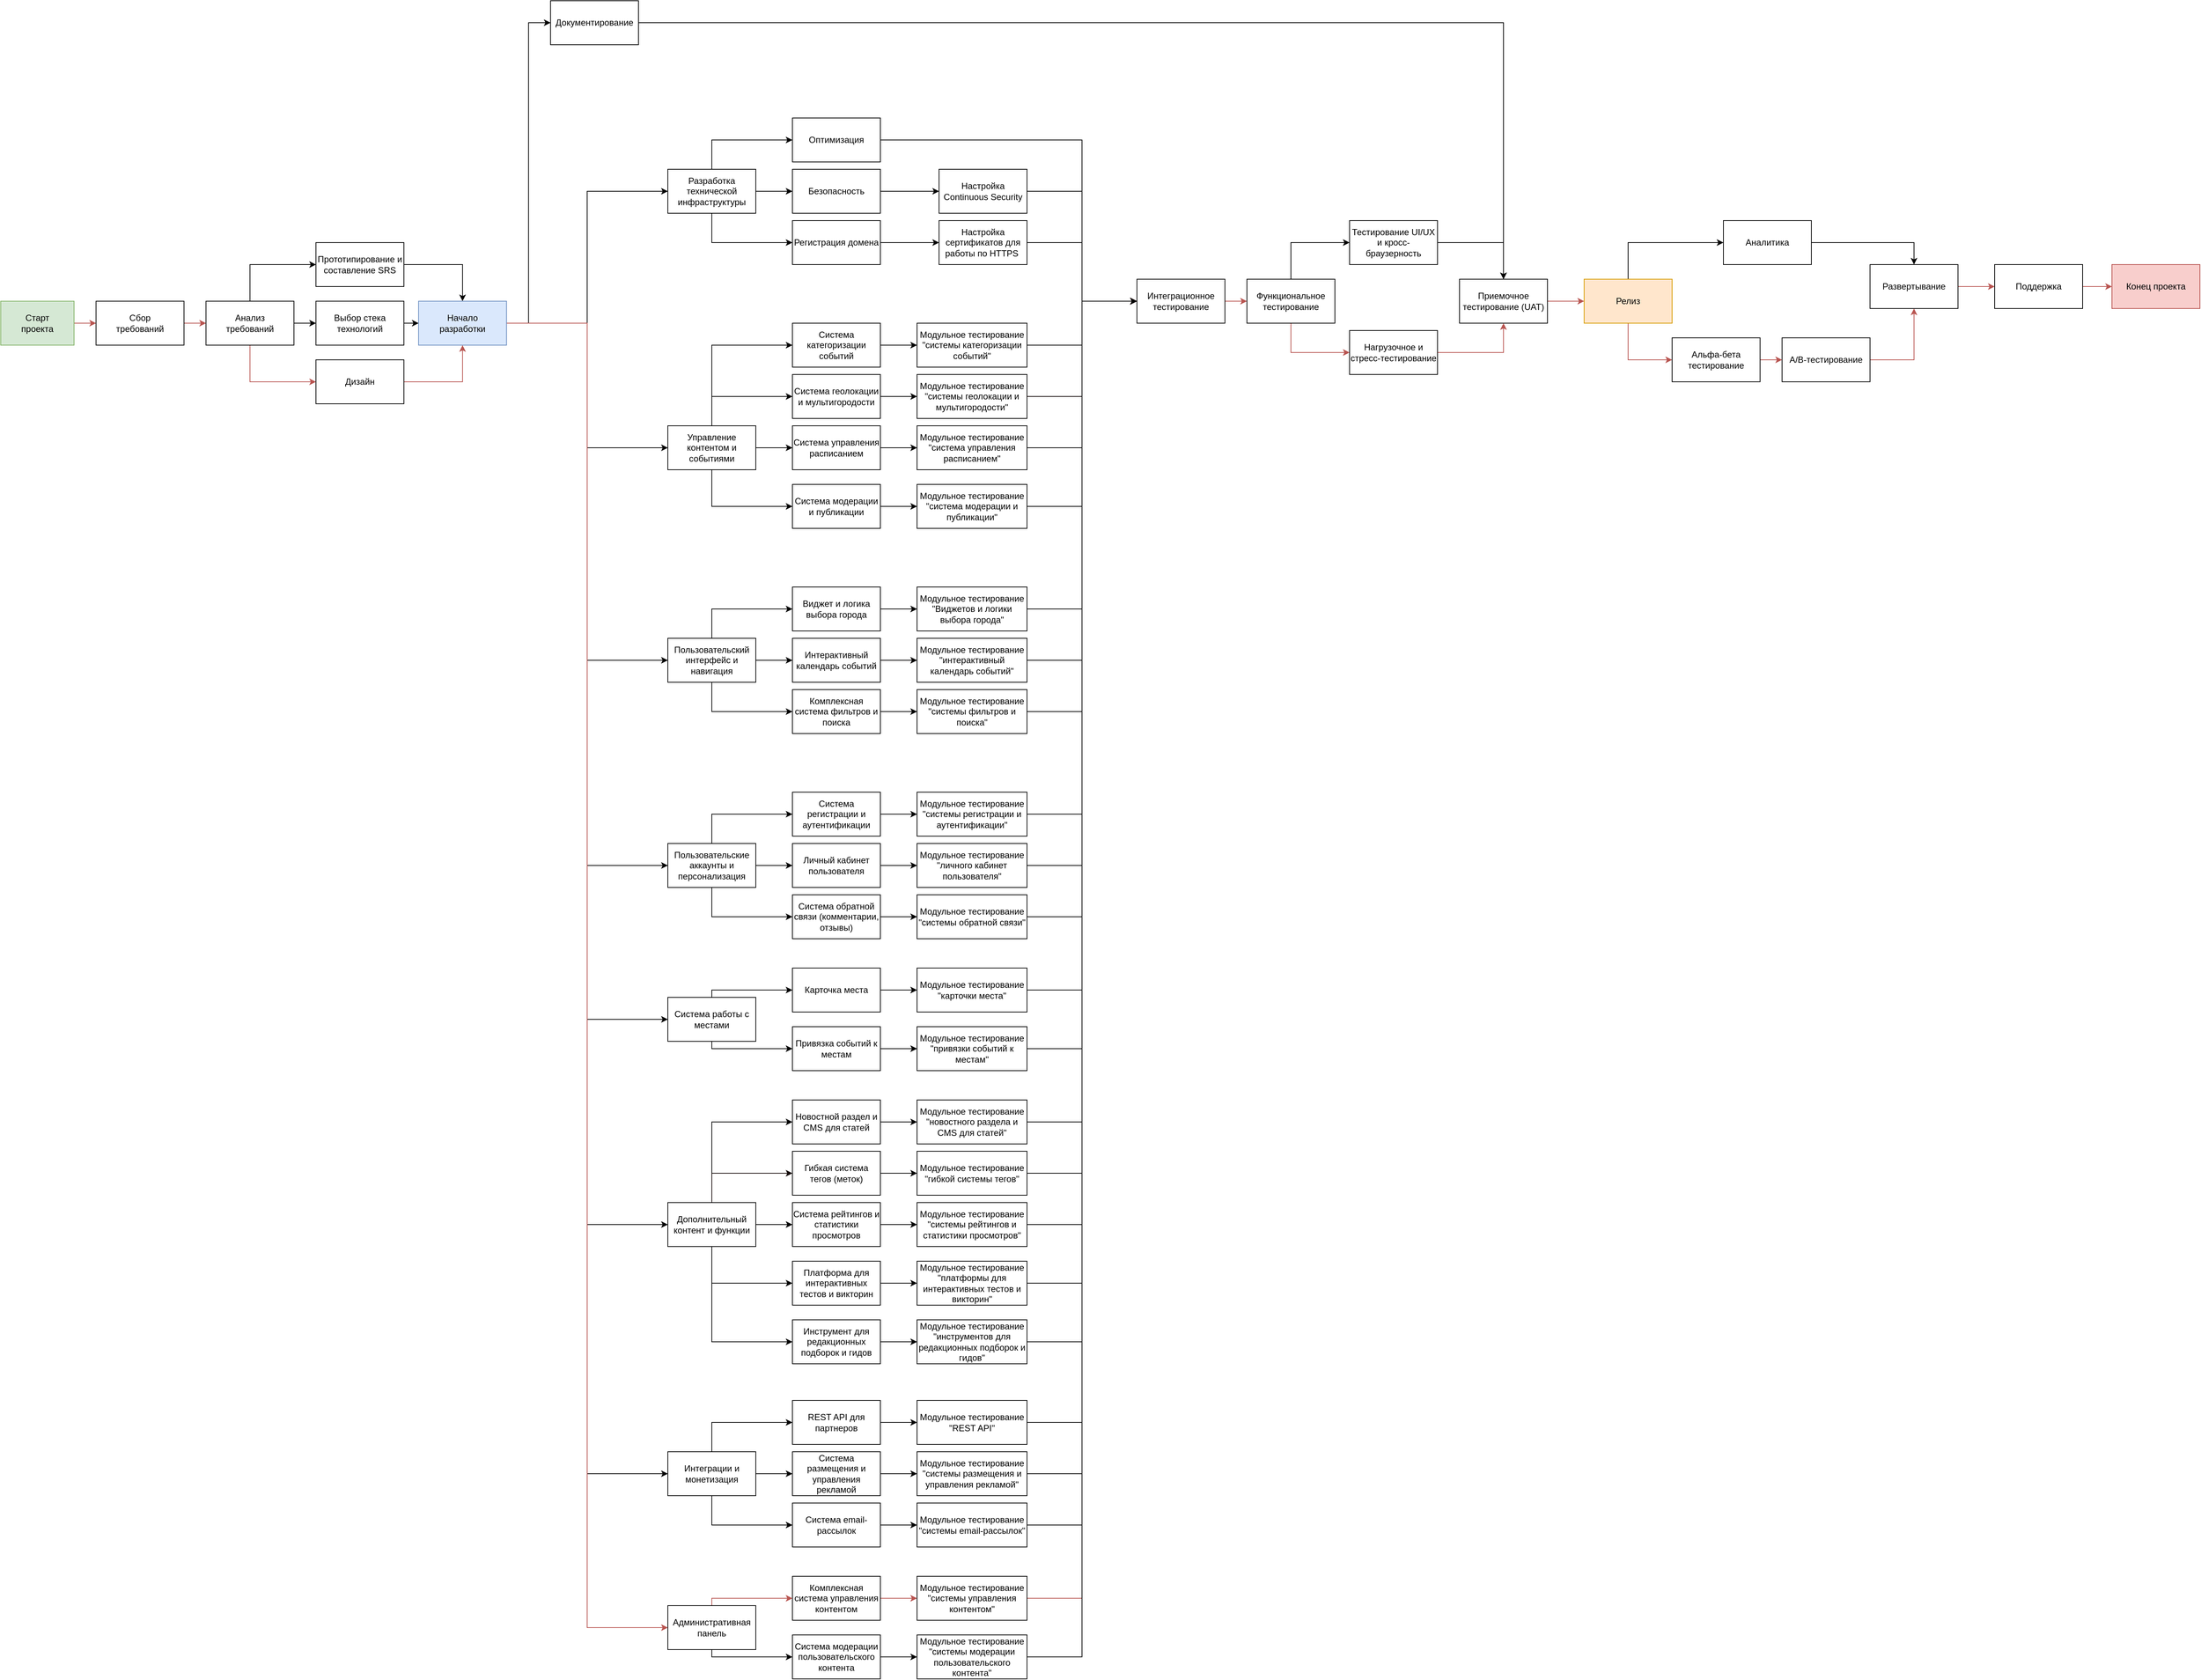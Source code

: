 <mxfile version="28.2.5">
  <diagram name="Страница — 1" id="_bbwnw7VpyKHVFCLer_i">
    <mxGraphModel grid="1" page="1" gridSize="10" guides="1" tooltips="1" connect="1" arrows="1" fold="1" pageScale="1" pageWidth="4000" pageHeight="2600" math="0" shadow="0">
      <root>
        <mxCell id="0" />
        <mxCell id="1" parent="0" />
        <mxCell id="j_5lBAsHmKQwVDS_SFlr-4" style="edgeStyle=orthogonalEdgeStyle;rounded=0;orthogonalLoop=1;jettySize=auto;html=1;exitX=1;exitY=0.5;exitDx=0;exitDy=0;fillColor=#f8cecc;strokeColor=#b85450;" edge="1" parent="1" source="j_5lBAsHmKQwVDS_SFlr-1" target="j_5lBAsHmKQwVDS_SFlr-2">
          <mxGeometry relative="1" as="geometry" />
        </mxCell>
        <mxCell id="j_5lBAsHmKQwVDS_SFlr-1" value="Старт&lt;div&gt;проекта&lt;/div&gt;" style="rounded=0;whiteSpace=wrap;html=1;fillColor=#d5e8d4;strokeColor=#82b366;" vertex="1" parent="1">
          <mxGeometry x="40" y="430" width="100" height="60" as="geometry" />
        </mxCell>
        <mxCell id="j_5lBAsHmKQwVDS_SFlr-5" style="edgeStyle=orthogonalEdgeStyle;rounded=0;orthogonalLoop=1;jettySize=auto;html=1;exitX=1;exitY=0.5;exitDx=0;exitDy=0;entryX=0;entryY=0.5;entryDx=0;entryDy=0;fillColor=#f8cecc;strokeColor=#b85450;" edge="1" parent="1" source="j_5lBAsHmKQwVDS_SFlr-2" target="j_5lBAsHmKQwVDS_SFlr-3">
          <mxGeometry relative="1" as="geometry" />
        </mxCell>
        <mxCell id="j_5lBAsHmKQwVDS_SFlr-2" value="Сбор&lt;div&gt;требований&lt;/div&gt;" style="rounded=0;whiteSpace=wrap;html=1;" vertex="1" parent="1">
          <mxGeometry x="170" y="430" width="120" height="60" as="geometry" />
        </mxCell>
        <mxCell id="j_5lBAsHmKQwVDS_SFlr-7" style="edgeStyle=orthogonalEdgeStyle;rounded=0;orthogonalLoop=1;jettySize=auto;html=1;exitX=0.5;exitY=0;exitDx=0;exitDy=0;entryX=0;entryY=0.5;entryDx=0;entryDy=0;strokeColor=#000000;" edge="1" parent="1" source="j_5lBAsHmKQwVDS_SFlr-3" target="j_5lBAsHmKQwVDS_SFlr-6">
          <mxGeometry relative="1" as="geometry" />
        </mxCell>
        <mxCell id="j_5lBAsHmKQwVDS_SFlr-9" style="edgeStyle=orthogonalEdgeStyle;rounded=0;orthogonalLoop=1;jettySize=auto;html=1;exitX=1;exitY=0.5;exitDx=0;exitDy=0;entryX=0;entryY=0.5;entryDx=0;entryDy=0;fillColor=#f8cecc;strokeColor=#000000;" edge="1" parent="1" source="j_5lBAsHmKQwVDS_SFlr-3" target="j_5lBAsHmKQwVDS_SFlr-8">
          <mxGeometry relative="1" as="geometry" />
        </mxCell>
        <mxCell id="j_5lBAsHmKQwVDS_SFlr-46" style="edgeStyle=orthogonalEdgeStyle;rounded=0;orthogonalLoop=1;jettySize=auto;html=1;exitX=0.5;exitY=1;exitDx=0;exitDy=0;entryX=0;entryY=0.5;entryDx=0;entryDy=0;strokeColor=#B85450;" edge="1" parent="1" source="j_5lBAsHmKQwVDS_SFlr-3" target="j_5lBAsHmKQwVDS_SFlr-44">
          <mxGeometry relative="1" as="geometry" />
        </mxCell>
        <mxCell id="j_5lBAsHmKQwVDS_SFlr-3" value="&lt;div&gt;Анализ&lt;/div&gt;&lt;div&gt;требований&lt;/div&gt;" style="rounded=0;whiteSpace=wrap;html=1;" vertex="1" parent="1">
          <mxGeometry x="320" y="430" width="120" height="60" as="geometry" />
        </mxCell>
        <mxCell id="j_5lBAsHmKQwVDS_SFlr-11" style="edgeStyle=orthogonalEdgeStyle;rounded=0;orthogonalLoop=1;jettySize=auto;html=1;exitX=1;exitY=0.5;exitDx=0;exitDy=0;entryX=0.5;entryY=0;entryDx=0;entryDy=0;strokeColor=#000000;" edge="1" parent="1" source="j_5lBAsHmKQwVDS_SFlr-6" target="j_5lBAsHmKQwVDS_SFlr-10">
          <mxGeometry relative="1" as="geometry" />
        </mxCell>
        <mxCell id="j_5lBAsHmKQwVDS_SFlr-6" value="Прототипирование и составление SRS" style="rounded=0;whiteSpace=wrap;html=1;" vertex="1" parent="1">
          <mxGeometry x="470" y="350" width="120" height="60" as="geometry" />
        </mxCell>
        <mxCell id="j_5lBAsHmKQwVDS_SFlr-12" style="edgeStyle=orthogonalEdgeStyle;rounded=0;orthogonalLoop=1;jettySize=auto;html=1;exitX=1;exitY=0.5;exitDx=0;exitDy=0;entryX=0;entryY=0.5;entryDx=0;entryDy=0;fillColor=#f8cecc;strokeColor=#000000;" edge="1" parent="1" source="j_5lBAsHmKQwVDS_SFlr-8" target="j_5lBAsHmKQwVDS_SFlr-10">
          <mxGeometry relative="1" as="geometry" />
        </mxCell>
        <mxCell id="j_5lBAsHmKQwVDS_SFlr-8" value="&lt;div&gt;Выбор&amp;nbsp;&lt;span style=&quot;background-color: transparent; color: light-dark(rgb(0, 0, 0), rgb(255, 255, 255));&quot;&gt;стек&lt;/span&gt;&lt;span style=&quot;background-color: transparent; color: light-dark(rgb(0, 0, 0), rgb(255, 255, 255));&quot;&gt;а&lt;br&gt;&lt;/span&gt;&lt;span style=&quot;background-color: transparent; color: light-dark(rgb(0, 0, 0), rgb(255, 255, 255));&quot;&gt;т&lt;/span&gt;&lt;span style=&quot;background-color: transparent; color: light-dark(rgb(0, 0, 0), rgb(255, 255, 255));&quot;&gt;ехно&lt;/span&gt;&lt;span style=&quot;background-color: transparent; color: light-dark(rgb(0, 0, 0), rgb(255, 255, 255));&quot;&gt;логий&lt;/span&gt;&lt;/div&gt;" style="rounded=0;whiteSpace=wrap;html=1;" vertex="1" parent="1">
          <mxGeometry x="470" y="430" width="120" height="60" as="geometry" />
        </mxCell>
        <mxCell id="j_5lBAsHmKQwVDS_SFlr-77" style="edgeStyle=orthogonalEdgeStyle;rounded=0;orthogonalLoop=1;jettySize=auto;html=1;exitX=1;exitY=0.5;exitDx=0;exitDy=0;entryX=0;entryY=0.5;entryDx=0;entryDy=0;" edge="1" parent="1" source="j_5lBAsHmKQwVDS_SFlr-10" target="j_5lBAsHmKQwVDS_SFlr-76">
          <mxGeometry relative="1" as="geometry" />
        </mxCell>
        <mxCell id="LnvsDJfdb8E7hrOGcs6v-8" style="edgeStyle=orthogonalEdgeStyle;rounded=0;orthogonalLoop=1;jettySize=auto;html=1;exitX=1;exitY=0.5;exitDx=0;exitDy=0;entryX=0;entryY=0.5;entryDx=0;entryDy=0;" edge="1" parent="1" source="j_5lBAsHmKQwVDS_SFlr-10" target="j_5lBAsHmKQwVDS_SFlr-18">
          <mxGeometry relative="1" as="geometry" />
        </mxCell>
        <mxCell id="LnvsDJfdb8E7hrOGcs6v-9" style="edgeStyle=orthogonalEdgeStyle;rounded=0;orthogonalLoop=1;jettySize=auto;html=1;exitX=1;exitY=0.5;exitDx=0;exitDy=0;entryX=0;entryY=0.5;entryDx=0;entryDy=0;" edge="1" parent="1" source="j_5lBAsHmKQwVDS_SFlr-10" target="j_5lBAsHmKQwVDS_SFlr-15">
          <mxGeometry relative="1" as="geometry" />
        </mxCell>
        <mxCell id="LnvsDJfdb8E7hrOGcs6v-52" style="edgeStyle=orthogonalEdgeStyle;rounded=0;orthogonalLoop=1;jettySize=auto;html=1;exitX=1;exitY=0.5;exitDx=0;exitDy=0;entryX=0;entryY=0.5;entryDx=0;entryDy=0;" edge="1" parent="1" source="j_5lBAsHmKQwVDS_SFlr-10" target="LnvsDJfdb8E7hrOGcs6v-15">
          <mxGeometry relative="1" as="geometry" />
        </mxCell>
        <mxCell id="LnvsDJfdb8E7hrOGcs6v-53" style="edgeStyle=orthogonalEdgeStyle;rounded=0;orthogonalLoop=1;jettySize=auto;html=1;exitX=1;exitY=0.5;exitDx=0;exitDy=0;entryX=0;entryY=0.5;entryDx=0;entryDy=0;" edge="1" parent="1" source="j_5lBAsHmKQwVDS_SFlr-10" target="LnvsDJfdb8E7hrOGcs6v-36">
          <mxGeometry relative="1" as="geometry" />
        </mxCell>
        <mxCell id="LnvsDJfdb8E7hrOGcs6v-69" style="edgeStyle=orthogonalEdgeStyle;rounded=0;orthogonalLoop=1;jettySize=auto;html=1;exitX=1;exitY=0.5;exitDx=0;exitDy=0;entryX=0;entryY=0.5;entryDx=0;entryDy=0;fillColor=#f8cecc;strokeColor=#000000;" edge="1" parent="1" source="j_5lBAsHmKQwVDS_SFlr-10" target="LnvsDJfdb8E7hrOGcs6v-57">
          <mxGeometry relative="1" as="geometry" />
        </mxCell>
        <mxCell id="LnvsDJfdb8E7hrOGcs6v-122" style="edgeStyle=orthogonalEdgeStyle;rounded=0;orthogonalLoop=1;jettySize=auto;html=1;exitX=1;exitY=0.5;exitDx=0;exitDy=0;entryX=0;entryY=0.5;entryDx=0;entryDy=0;" edge="1" parent="1" source="j_5lBAsHmKQwVDS_SFlr-10" target="LnvsDJfdb8E7hrOGcs6v-83">
          <mxGeometry relative="1" as="geometry" />
        </mxCell>
        <mxCell id="LnvsDJfdb8E7hrOGcs6v-123" style="edgeStyle=orthogonalEdgeStyle;rounded=0;orthogonalLoop=1;jettySize=auto;html=1;exitX=1;exitY=0.5;exitDx=0;exitDy=0;entryX=0;entryY=0.5;entryDx=0;entryDy=0;" edge="1" parent="1" source="j_5lBAsHmKQwVDS_SFlr-10" target="LnvsDJfdb8E7hrOGcs6v-105">
          <mxGeometry relative="1" as="geometry" />
        </mxCell>
        <mxCell id="LnvsDJfdb8E7hrOGcs6v-133" style="edgeStyle=orthogonalEdgeStyle;rounded=0;orthogonalLoop=1;jettySize=auto;html=1;exitX=1;exitY=0.5;exitDx=0;exitDy=0;entryX=0;entryY=0.5;entryDx=0;entryDy=0;strokeColor=#B85450;" edge="1" parent="1" source="j_5lBAsHmKQwVDS_SFlr-10" target="LnvsDJfdb8E7hrOGcs6v-126">
          <mxGeometry relative="1" as="geometry" />
        </mxCell>
        <mxCell id="j_5lBAsHmKQwVDS_SFlr-10" value="&lt;div&gt;Начало&lt;/div&gt;&lt;div&gt;разработки&lt;/div&gt;" style="rounded=0;whiteSpace=wrap;html=1;fillColor=#dae8fc;strokeColor=#6c8ebf;" vertex="1" parent="1">
          <mxGeometry x="610" y="430" width="120" height="60" as="geometry" />
        </mxCell>
        <mxCell id="j_5lBAsHmKQwVDS_SFlr-38" style="edgeStyle=orthogonalEdgeStyle;rounded=0;orthogonalLoop=1;jettySize=auto;html=1;exitX=0.5;exitY=0;exitDx=0;exitDy=0;entryX=0;entryY=0.5;entryDx=0;entryDy=0;" edge="1" parent="1" source="j_5lBAsHmKQwVDS_SFlr-15" target="j_5lBAsHmKQwVDS_SFlr-32">
          <mxGeometry relative="1" as="geometry" />
        </mxCell>
        <mxCell id="j_5lBAsHmKQwVDS_SFlr-39" style="edgeStyle=orthogonalEdgeStyle;rounded=0;orthogonalLoop=1;jettySize=auto;html=1;exitX=0.5;exitY=0;exitDx=0;exitDy=0;entryX=0;entryY=0.5;entryDx=0;entryDy=0;fillColor=#f8cecc;strokeColor=#000000;" edge="1" parent="1" source="j_5lBAsHmKQwVDS_SFlr-15" target="j_5lBAsHmKQwVDS_SFlr-33">
          <mxGeometry relative="1" as="geometry" />
        </mxCell>
        <mxCell id="j_5lBAsHmKQwVDS_SFlr-40" style="edgeStyle=orthogonalEdgeStyle;rounded=0;orthogonalLoop=1;jettySize=auto;html=1;exitX=1;exitY=0.5;exitDx=0;exitDy=0;entryX=0;entryY=0.5;entryDx=0;entryDy=0;" edge="1" parent="1" source="j_5lBAsHmKQwVDS_SFlr-15" target="j_5lBAsHmKQwVDS_SFlr-34">
          <mxGeometry relative="1" as="geometry" />
        </mxCell>
        <mxCell id="j_5lBAsHmKQwVDS_SFlr-42" style="edgeStyle=orthogonalEdgeStyle;rounded=0;orthogonalLoop=1;jettySize=auto;html=1;exitX=0.5;exitY=1;exitDx=0;exitDy=0;entryX=0;entryY=0.5;entryDx=0;entryDy=0;" edge="1" parent="1" source="j_5lBAsHmKQwVDS_SFlr-15" target="j_5lBAsHmKQwVDS_SFlr-36">
          <mxGeometry relative="1" as="geometry" />
        </mxCell>
        <mxCell id="j_5lBAsHmKQwVDS_SFlr-15" value="Управление контентом и событиями" style="rounded=0;whiteSpace=wrap;html=1;" vertex="1" parent="1">
          <mxGeometry x="950" y="600" width="120" height="60" as="geometry" />
        </mxCell>
        <mxCell id="j_5lBAsHmKQwVDS_SFlr-21" style="edgeStyle=orthogonalEdgeStyle;rounded=0;orthogonalLoop=1;jettySize=auto;html=1;exitX=0.5;exitY=0;exitDx=0;exitDy=0;entryX=0;entryY=0.5;entryDx=0;entryDy=0;" edge="1" parent="1" source="j_5lBAsHmKQwVDS_SFlr-18" target="j_5lBAsHmKQwVDS_SFlr-20">
          <mxGeometry relative="1" as="geometry" />
        </mxCell>
        <mxCell id="j_5lBAsHmKQwVDS_SFlr-27" style="edgeStyle=orthogonalEdgeStyle;rounded=0;orthogonalLoop=1;jettySize=auto;html=1;exitX=1;exitY=0.5;exitDx=0;exitDy=0;entryX=0;entryY=0.5;entryDx=0;entryDy=0;" edge="1" parent="1" source="j_5lBAsHmKQwVDS_SFlr-18" target="j_5lBAsHmKQwVDS_SFlr-26">
          <mxGeometry relative="1" as="geometry" />
        </mxCell>
        <mxCell id="j_5lBAsHmKQwVDS_SFlr-29" style="edgeStyle=orthogonalEdgeStyle;rounded=0;orthogonalLoop=1;jettySize=auto;html=1;exitX=0.5;exitY=1;exitDx=0;exitDy=0;entryX=0;entryY=0.5;entryDx=0;entryDy=0;" edge="1" parent="1" source="j_5lBAsHmKQwVDS_SFlr-18" target="j_5lBAsHmKQwVDS_SFlr-28">
          <mxGeometry relative="1" as="geometry" />
        </mxCell>
        <mxCell id="j_5lBAsHmKQwVDS_SFlr-18" value="Разработка&lt;div&gt;технической инфраструктуры&lt;/div&gt;" style="rounded=0;whiteSpace=wrap;html=1;" vertex="1" parent="1">
          <mxGeometry x="950" y="250" width="120" height="60" as="geometry" />
        </mxCell>
        <mxCell id="LnvsDJfdb8E7hrOGcs6v-7" style="edgeStyle=orthogonalEdgeStyle;rounded=0;orthogonalLoop=1;jettySize=auto;html=1;exitX=1;exitY=0.5;exitDx=0;exitDy=0;entryX=0;entryY=0.5;entryDx=0;entryDy=0;" edge="1" parent="1" source="j_5lBAsHmKQwVDS_SFlr-20" target="j_5lBAsHmKQwVDS_SFlr-78">
          <mxGeometry relative="1" as="geometry">
            <Array as="points">
              <mxPoint x="1515" y="210" />
              <mxPoint x="1515" y="430" />
            </Array>
          </mxGeometry>
        </mxCell>
        <mxCell id="j_5lBAsHmKQwVDS_SFlr-20" value="Оптимизация" style="rounded=0;whiteSpace=wrap;html=1;" vertex="1" parent="1">
          <mxGeometry x="1120" y="180" width="120" height="60" as="geometry" />
        </mxCell>
        <mxCell id="j_5lBAsHmKQwVDS_SFlr-66" style="edgeStyle=orthogonalEdgeStyle;rounded=0;orthogonalLoop=1;jettySize=auto;html=1;exitX=1;exitY=0.5;exitDx=0;exitDy=0;entryX=0;entryY=0.5;entryDx=0;entryDy=0;" edge="1" parent="1" source="j_5lBAsHmKQwVDS_SFlr-26" target="j_5lBAsHmKQwVDS_SFlr-54">
          <mxGeometry relative="1" as="geometry" />
        </mxCell>
        <mxCell id="j_5lBAsHmKQwVDS_SFlr-26" value="Безопасность" style="rounded=0;whiteSpace=wrap;html=1;" vertex="1" parent="1">
          <mxGeometry x="1120" y="250" width="120" height="60" as="geometry" />
        </mxCell>
        <mxCell id="j_5lBAsHmKQwVDS_SFlr-68" style="edgeStyle=orthogonalEdgeStyle;rounded=0;orthogonalLoop=1;jettySize=auto;html=1;exitX=1;exitY=0.5;exitDx=0;exitDy=0;entryX=0;entryY=0.5;entryDx=0;entryDy=0;" edge="1" parent="1" source="j_5lBAsHmKQwVDS_SFlr-28" target="j_5lBAsHmKQwVDS_SFlr-52">
          <mxGeometry relative="1" as="geometry" />
        </mxCell>
        <mxCell id="j_5lBAsHmKQwVDS_SFlr-28" value="Регистрация домена" style="rounded=0;whiteSpace=wrap;html=1;" vertex="1" parent="1">
          <mxGeometry x="1120" y="320" width="120" height="60" as="geometry" />
        </mxCell>
        <mxCell id="j_5lBAsHmKQwVDS_SFlr-70" style="edgeStyle=orthogonalEdgeStyle;rounded=0;orthogonalLoop=1;jettySize=auto;html=1;exitX=1;exitY=0.5;exitDx=0;exitDy=0;entryX=0;entryY=0.5;entryDx=0;entryDy=0;" edge="1" parent="1" source="j_5lBAsHmKQwVDS_SFlr-32" target="j_5lBAsHmKQwVDS_SFlr-57">
          <mxGeometry relative="1" as="geometry" />
        </mxCell>
        <mxCell id="j_5lBAsHmKQwVDS_SFlr-32" value="Система категоризации событий" style="rounded=0;whiteSpace=wrap;html=1;" vertex="1" parent="1">
          <mxGeometry x="1120" y="460" width="120" height="60" as="geometry" />
        </mxCell>
        <mxCell id="j_5lBAsHmKQwVDS_SFlr-71" style="edgeStyle=orthogonalEdgeStyle;rounded=0;orthogonalLoop=1;jettySize=auto;html=1;exitX=1;exitY=0.5;exitDx=0;exitDy=0;fillColor=#f8cecc;strokeColor=#000000;" edge="1" parent="1" source="j_5lBAsHmKQwVDS_SFlr-33" target="j_5lBAsHmKQwVDS_SFlr-58">
          <mxGeometry relative="1" as="geometry" />
        </mxCell>
        <mxCell id="j_5lBAsHmKQwVDS_SFlr-33" value="Система геолокации и мультигородости" style="rounded=0;whiteSpace=wrap;html=1;" vertex="1" parent="1">
          <mxGeometry x="1120" y="530" width="120" height="60" as="geometry" />
        </mxCell>
        <mxCell id="j_5lBAsHmKQwVDS_SFlr-72" style="edgeStyle=orthogonalEdgeStyle;rounded=0;orthogonalLoop=1;jettySize=auto;html=1;exitX=1;exitY=0.5;exitDx=0;exitDy=0;entryX=0;entryY=0.5;entryDx=0;entryDy=0;" edge="1" parent="1" source="j_5lBAsHmKQwVDS_SFlr-34" target="j_5lBAsHmKQwVDS_SFlr-59">
          <mxGeometry relative="1" as="geometry" />
        </mxCell>
        <mxCell id="j_5lBAsHmKQwVDS_SFlr-34" value="Система управления расписанием" style="rounded=0;whiteSpace=wrap;html=1;" vertex="1" parent="1">
          <mxGeometry x="1120" y="600" width="120" height="60" as="geometry" />
        </mxCell>
        <mxCell id="j_5lBAsHmKQwVDS_SFlr-74" style="edgeStyle=orthogonalEdgeStyle;rounded=0;orthogonalLoop=1;jettySize=auto;html=1;exitX=1;exitY=0.5;exitDx=0;exitDy=0;entryX=0;entryY=0.5;entryDx=0;entryDy=0;" edge="1" parent="1" source="j_5lBAsHmKQwVDS_SFlr-36" target="j_5lBAsHmKQwVDS_SFlr-61">
          <mxGeometry relative="1" as="geometry" />
        </mxCell>
        <mxCell id="j_5lBAsHmKQwVDS_SFlr-36" value="Система модерации и публикации" style="rounded=0;whiteSpace=wrap;html=1;" vertex="1" parent="1">
          <mxGeometry x="1120" y="680" width="120" height="60" as="geometry" />
        </mxCell>
        <mxCell id="j_5lBAsHmKQwVDS_SFlr-49" style="edgeStyle=orthogonalEdgeStyle;rounded=0;orthogonalLoop=1;jettySize=auto;html=1;exitX=1;exitY=0.5;exitDx=0;exitDy=0;entryX=0.5;entryY=1;entryDx=0;entryDy=0;strokeColor=#B85450;" edge="1" parent="1" source="j_5lBAsHmKQwVDS_SFlr-44" target="j_5lBAsHmKQwVDS_SFlr-10">
          <mxGeometry relative="1" as="geometry" />
        </mxCell>
        <mxCell id="j_5lBAsHmKQwVDS_SFlr-44" value="&lt;div&gt;Дизайн&lt;/div&gt;" style="rounded=0;whiteSpace=wrap;html=1;" vertex="1" parent="1">
          <mxGeometry x="470" y="510" width="120" height="60" as="geometry" />
        </mxCell>
        <mxCell id="j_5lBAsHmKQwVDS_SFlr-83" style="edgeStyle=orthogonalEdgeStyle;rounded=0;orthogonalLoop=1;jettySize=auto;html=1;exitX=1;exitY=0.5;exitDx=0;exitDy=0;entryX=0;entryY=0.5;entryDx=0;entryDy=0;" edge="1" parent="1" source="j_5lBAsHmKQwVDS_SFlr-52" target="j_5lBAsHmKQwVDS_SFlr-78">
          <mxGeometry relative="1" as="geometry" />
        </mxCell>
        <mxCell id="j_5lBAsHmKQwVDS_SFlr-52" value="Настройка сертификатов для работы по HTTPS&amp;nbsp;" style="rounded=0;whiteSpace=wrap;html=1;" vertex="1" parent="1">
          <mxGeometry x="1320" y="320" width="120" height="60" as="geometry" />
        </mxCell>
        <mxCell id="j_5lBAsHmKQwVDS_SFlr-81" style="edgeStyle=orthogonalEdgeStyle;rounded=0;orthogonalLoop=1;jettySize=auto;html=1;exitX=1;exitY=0.5;exitDx=0;exitDy=0;entryX=0;entryY=0.5;entryDx=0;entryDy=0;" edge="1" parent="1" source="j_5lBAsHmKQwVDS_SFlr-54" target="j_5lBAsHmKQwVDS_SFlr-78">
          <mxGeometry relative="1" as="geometry" />
        </mxCell>
        <mxCell id="j_5lBAsHmKQwVDS_SFlr-54" value="Настройка Continuous Security" style="rounded=0;whiteSpace=wrap;html=1;" vertex="1" parent="1">
          <mxGeometry x="1320" y="250" width="120" height="60" as="geometry" />
        </mxCell>
        <mxCell id="j_5lBAsHmKQwVDS_SFlr-84" style="edgeStyle=orthogonalEdgeStyle;rounded=0;orthogonalLoop=1;jettySize=auto;html=1;exitX=1;exitY=0.5;exitDx=0;exitDy=0;entryX=0;entryY=0.5;entryDx=0;entryDy=0;" edge="1" parent="1" source="j_5lBAsHmKQwVDS_SFlr-57" target="j_5lBAsHmKQwVDS_SFlr-78">
          <mxGeometry relative="1" as="geometry" />
        </mxCell>
        <mxCell id="j_5lBAsHmKQwVDS_SFlr-57" value="Модульное тестирование &quot;системы категоризации событий&quot;" style="rounded=0;whiteSpace=wrap;html=1;" vertex="1" parent="1">
          <mxGeometry x="1290" y="460" width="150" height="60" as="geometry" />
        </mxCell>
        <mxCell id="j_5lBAsHmKQwVDS_SFlr-58" value="Модульное тестирование &quot;системы геолокации и мультигородости&quot;" style="rounded=0;whiteSpace=wrap;html=1;" vertex="1" parent="1">
          <mxGeometry x="1290" y="530" width="150" height="60" as="geometry" />
        </mxCell>
        <mxCell id="j_5lBAsHmKQwVDS_SFlr-86" style="edgeStyle=orthogonalEdgeStyle;rounded=0;orthogonalLoop=1;jettySize=auto;html=1;exitX=1;exitY=0.5;exitDx=0;exitDy=0;entryX=0;entryY=0.5;entryDx=0;entryDy=0;" edge="1" parent="1" source="j_5lBAsHmKQwVDS_SFlr-59" target="j_5lBAsHmKQwVDS_SFlr-78">
          <mxGeometry relative="1" as="geometry" />
        </mxCell>
        <mxCell id="j_5lBAsHmKQwVDS_SFlr-59" value="Модульное тестирование &quot;система управления расписанием&quot;" style="rounded=0;whiteSpace=wrap;html=1;" vertex="1" parent="1">
          <mxGeometry x="1290" y="600" width="150" height="60" as="geometry" />
        </mxCell>
        <mxCell id="j_5lBAsHmKQwVDS_SFlr-88" style="edgeStyle=orthogonalEdgeStyle;rounded=0;orthogonalLoop=1;jettySize=auto;html=1;exitX=1;exitY=0.5;exitDx=0;exitDy=0;entryX=0;entryY=0.5;entryDx=0;entryDy=0;" edge="1" parent="1" source="j_5lBAsHmKQwVDS_SFlr-61" target="j_5lBAsHmKQwVDS_SFlr-78">
          <mxGeometry relative="1" as="geometry" />
        </mxCell>
        <mxCell id="j_5lBAsHmKQwVDS_SFlr-61" value="Модульное тестирование &quot;система модерации и публикации&quot;" style="rounded=0;whiteSpace=wrap;html=1;" vertex="1" parent="1">
          <mxGeometry x="1290" y="680" width="150" height="60" as="geometry" />
        </mxCell>
        <mxCell id="j_5lBAsHmKQwVDS_SFlr-93" style="edgeStyle=orthogonalEdgeStyle;rounded=0;orthogonalLoop=1;jettySize=auto;html=1;exitX=1;exitY=0.5;exitDx=0;exitDy=0;entryX=0.5;entryY=0;entryDx=0;entryDy=0;" edge="1" parent="1" source="j_5lBAsHmKQwVDS_SFlr-76" target="j_5lBAsHmKQwVDS_SFlr-92">
          <mxGeometry relative="1" as="geometry" />
        </mxCell>
        <mxCell id="j_5lBAsHmKQwVDS_SFlr-76" value="Документирование" style="rounded=0;whiteSpace=wrap;html=1;" vertex="1" parent="1">
          <mxGeometry x="790" y="20" width="120" height="60" as="geometry" />
        </mxCell>
        <mxCell id="j_5lBAsHmKQwVDS_SFlr-91" style="edgeStyle=orthogonalEdgeStyle;rounded=0;orthogonalLoop=1;jettySize=auto;html=1;exitX=1;exitY=0.5;exitDx=0;exitDy=0;entryX=0;entryY=0.5;entryDx=0;entryDy=0;fillColor=#f8cecc;strokeColor=#B85450;" edge="1" parent="1" source="j_5lBAsHmKQwVDS_SFlr-78" target="j_5lBAsHmKQwVDS_SFlr-90">
          <mxGeometry relative="1" as="geometry" />
        </mxCell>
        <mxCell id="j_5lBAsHmKQwVDS_SFlr-78" value="Интеграционное тестирование" style="rounded=0;whiteSpace=wrap;html=1;" vertex="1" parent="1">
          <mxGeometry x="1590" y="400" width="120" height="60" as="geometry" />
        </mxCell>
        <mxCell id="LnvsDJfdb8E7hrOGcs6v-3" style="edgeStyle=orthogonalEdgeStyle;rounded=0;orthogonalLoop=1;jettySize=auto;html=1;exitX=0.5;exitY=0;exitDx=0;exitDy=0;entryX=0;entryY=0.5;entryDx=0;entryDy=0;" edge="1" parent="1" source="j_5lBAsHmKQwVDS_SFlr-90" target="LnvsDJfdb8E7hrOGcs6v-2">
          <mxGeometry relative="1" as="geometry" />
        </mxCell>
        <mxCell id="LnvsDJfdb8E7hrOGcs6v-4" style="edgeStyle=orthogonalEdgeStyle;rounded=0;orthogonalLoop=1;jettySize=auto;html=1;exitX=0.5;exitY=1;exitDx=0;exitDy=0;entryX=0;entryY=0.5;entryDx=0;entryDy=0;fillColor=#f8cecc;strokeColor=#b85450;" edge="1" parent="1" source="j_5lBAsHmKQwVDS_SFlr-90" target="LnvsDJfdb8E7hrOGcs6v-1">
          <mxGeometry relative="1" as="geometry">
            <Array as="points">
              <mxPoint x="1800" y="500" />
            </Array>
          </mxGeometry>
        </mxCell>
        <mxCell id="j_5lBAsHmKQwVDS_SFlr-90" value="Функциональное тестирование" style="rounded=0;whiteSpace=wrap;html=1;" vertex="1" parent="1">
          <mxGeometry x="1740" y="400" width="120" height="60" as="geometry" />
        </mxCell>
        <mxCell id="j_5lBAsHmKQwVDS_SFlr-96" style="edgeStyle=orthogonalEdgeStyle;rounded=0;orthogonalLoop=1;jettySize=auto;html=1;exitX=1;exitY=0.5;exitDx=0;exitDy=0;entryX=0;entryY=0.5;entryDx=0;entryDy=0;fillColor=#f8cecc;strokeColor=#b85450;" edge="1" parent="1" source="j_5lBAsHmKQwVDS_SFlr-92" target="j_5lBAsHmKQwVDS_SFlr-95">
          <mxGeometry relative="1" as="geometry" />
        </mxCell>
        <mxCell id="j_5lBAsHmKQwVDS_SFlr-92" value="Приемочное тестирование (UAT)" style="rounded=0;whiteSpace=wrap;html=1;" vertex="1" parent="1">
          <mxGeometry x="2030" y="400" width="120" height="60" as="geometry" />
        </mxCell>
        <mxCell id="j_5lBAsHmKQwVDS_SFlr-101" style="edgeStyle=orthogonalEdgeStyle;rounded=0;orthogonalLoop=1;jettySize=auto;html=1;exitX=0.5;exitY=0;exitDx=0;exitDy=0;entryX=0;entryY=0.5;entryDx=0;entryDy=0;fillColor=#f8cecc;strokeColor=#000000;" edge="1" parent="1" source="j_5lBAsHmKQwVDS_SFlr-95" target="j_5lBAsHmKQwVDS_SFlr-98">
          <mxGeometry relative="1" as="geometry" />
        </mxCell>
        <mxCell id="j_5lBAsHmKQwVDS_SFlr-102" style="edgeStyle=orthogonalEdgeStyle;rounded=0;orthogonalLoop=1;jettySize=auto;html=1;exitX=0.5;exitY=1;exitDx=0;exitDy=0;entryX=0;entryY=0.5;entryDx=0;entryDy=0;strokeColor=#B85450;" edge="1" parent="1" source="j_5lBAsHmKQwVDS_SFlr-95" target="j_5lBAsHmKQwVDS_SFlr-99">
          <mxGeometry relative="1" as="geometry" />
        </mxCell>
        <mxCell id="j_5lBAsHmKQwVDS_SFlr-95" value="&lt;div&gt;Р&lt;span style=&quot;background-color: transparent; color: light-dark(rgb(0, 0, 0), rgb(255, 255, 255));&quot;&gt;елиз&lt;/span&gt;&lt;/div&gt;" style="rounded=0;whiteSpace=wrap;html=1;fillColor=#ffe6cc;strokeColor=#d79b00;" vertex="1" parent="1">
          <mxGeometry x="2200" y="400" width="120" height="60" as="geometry" />
        </mxCell>
        <mxCell id="j_5lBAsHmKQwVDS_SFlr-105" style="edgeStyle=orthogonalEdgeStyle;rounded=0;orthogonalLoop=1;jettySize=auto;html=1;exitX=1;exitY=0.5;exitDx=0;exitDy=0;entryX=0.5;entryY=1;entryDx=0;entryDy=0;strokeColor=#B85450;" edge="1" parent="1" source="j_5lBAsHmKQwVDS_SFlr-97" target="j_5lBAsHmKQwVDS_SFlr-103">
          <mxGeometry relative="1" as="geometry" />
        </mxCell>
        <mxCell id="j_5lBAsHmKQwVDS_SFlr-97" value="A/B-тестирование" style="rounded=0;whiteSpace=wrap;html=1;" vertex="1" parent="1">
          <mxGeometry x="2470" y="480" width="120" height="60" as="geometry" />
        </mxCell>
        <mxCell id="j_5lBAsHmKQwVDS_SFlr-104" style="edgeStyle=orthogonalEdgeStyle;rounded=0;orthogonalLoop=1;jettySize=auto;html=1;exitX=1;exitY=0.5;exitDx=0;exitDy=0;entryX=0.5;entryY=0;entryDx=0;entryDy=0;fillColor=#f8cecc;strokeColor=#000000;" edge="1" parent="1" source="j_5lBAsHmKQwVDS_SFlr-98" target="j_5lBAsHmKQwVDS_SFlr-103">
          <mxGeometry relative="1" as="geometry" />
        </mxCell>
        <mxCell id="j_5lBAsHmKQwVDS_SFlr-98" value="Аналитика" style="rounded=0;whiteSpace=wrap;html=1;" vertex="1" parent="1">
          <mxGeometry x="2390" y="320" width="120" height="60" as="geometry" />
        </mxCell>
        <mxCell id="j_5lBAsHmKQwVDS_SFlr-100" style="edgeStyle=orthogonalEdgeStyle;rounded=0;orthogonalLoop=1;jettySize=auto;html=1;exitX=1;exitY=0.5;exitDx=0;exitDy=0;entryX=0;entryY=0.5;entryDx=0;entryDy=0;strokeColor=#B85450;" edge="1" parent="1" source="j_5lBAsHmKQwVDS_SFlr-99" target="j_5lBAsHmKQwVDS_SFlr-97">
          <mxGeometry relative="1" as="geometry" />
        </mxCell>
        <mxCell id="j_5lBAsHmKQwVDS_SFlr-99" value="Альфа-бета тестирование" style="rounded=0;whiteSpace=wrap;html=1;" vertex="1" parent="1">
          <mxGeometry x="2320" y="480" width="120" height="60" as="geometry" />
        </mxCell>
        <mxCell id="j_5lBAsHmKQwVDS_SFlr-107" style="edgeStyle=orthogonalEdgeStyle;rounded=0;orthogonalLoop=1;jettySize=auto;html=1;exitX=1;exitY=0.5;exitDx=0;exitDy=0;entryX=0;entryY=0.5;entryDx=0;entryDy=0;fillColor=#f8cecc;strokeColor=#b85450;" edge="1" parent="1" source="j_5lBAsHmKQwVDS_SFlr-103" target="j_5lBAsHmKQwVDS_SFlr-106">
          <mxGeometry relative="1" as="geometry" />
        </mxCell>
        <mxCell id="j_5lBAsHmKQwVDS_SFlr-103" value="Развертывание" style="rounded=0;whiteSpace=wrap;html=1;" vertex="1" parent="1">
          <mxGeometry x="2590" y="380" width="120" height="60" as="geometry" />
        </mxCell>
        <mxCell id="j_5lBAsHmKQwVDS_SFlr-109" style="edgeStyle=orthogonalEdgeStyle;rounded=0;orthogonalLoop=1;jettySize=auto;html=1;exitX=1;exitY=0.5;exitDx=0;exitDy=0;entryX=0;entryY=0.5;entryDx=0;entryDy=0;fillColor=#f8cecc;strokeColor=#b85450;" edge="1" parent="1" source="j_5lBAsHmKQwVDS_SFlr-106" target="j_5lBAsHmKQwVDS_SFlr-108">
          <mxGeometry relative="1" as="geometry" />
        </mxCell>
        <mxCell id="j_5lBAsHmKQwVDS_SFlr-106" value="Поддержка" style="rounded=0;whiteSpace=wrap;html=1;" vertex="1" parent="1">
          <mxGeometry x="2760" y="380" width="120" height="60" as="geometry" />
        </mxCell>
        <mxCell id="j_5lBAsHmKQwVDS_SFlr-108" value="Конец проекта" style="rounded=0;whiteSpace=wrap;html=1;fillColor=#f8cecc;strokeColor=#b85450;" vertex="1" parent="1">
          <mxGeometry x="2920" y="380" width="120" height="60" as="geometry" />
        </mxCell>
        <mxCell id="j_5lBAsHmKQwVDS_SFlr-85" style="edgeStyle=orthogonalEdgeStyle;rounded=0;orthogonalLoop=1;jettySize=auto;html=1;exitX=1;exitY=0.5;exitDx=0;exitDy=0;entryX=0;entryY=0.5;entryDx=0;entryDy=0;fillColor=#f8cecc;strokeColor=#140909;" edge="1" parent="1" source="j_5lBAsHmKQwVDS_SFlr-58" target="j_5lBAsHmKQwVDS_SFlr-78">
          <mxGeometry relative="1" as="geometry" />
        </mxCell>
        <mxCell id="LnvsDJfdb8E7hrOGcs6v-5" style="edgeStyle=orthogonalEdgeStyle;rounded=0;orthogonalLoop=1;jettySize=auto;html=1;exitX=1;exitY=0.5;exitDx=0;exitDy=0;entryX=0.5;entryY=1;entryDx=0;entryDy=0;fillColor=#f8cecc;strokeColor=#b85450;" edge="1" parent="1" source="LnvsDJfdb8E7hrOGcs6v-1" target="j_5lBAsHmKQwVDS_SFlr-92">
          <mxGeometry relative="1" as="geometry" />
        </mxCell>
        <mxCell id="LnvsDJfdb8E7hrOGcs6v-1" value="Нагрузочное и стресс-тестирование" style="rounded=0;whiteSpace=wrap;html=1;" vertex="1" parent="1">
          <mxGeometry x="1880" y="470" width="120" height="60" as="geometry" />
        </mxCell>
        <mxCell id="LnvsDJfdb8E7hrOGcs6v-6" style="edgeStyle=orthogonalEdgeStyle;rounded=0;orthogonalLoop=1;jettySize=auto;html=1;exitX=1;exitY=0.5;exitDx=0;exitDy=0;entryX=0.5;entryY=0;entryDx=0;entryDy=0;" edge="1" parent="1" source="LnvsDJfdb8E7hrOGcs6v-2" target="j_5lBAsHmKQwVDS_SFlr-92">
          <mxGeometry relative="1" as="geometry" />
        </mxCell>
        <mxCell id="LnvsDJfdb8E7hrOGcs6v-2" value="Тестирование UI/UX и кросс-браузерность" style="rounded=0;whiteSpace=wrap;html=1;" vertex="1" parent="1">
          <mxGeometry x="1880" y="320" width="120" height="60" as="geometry" />
        </mxCell>
        <mxCell id="LnvsDJfdb8E7hrOGcs6v-10" style="edgeStyle=orthogonalEdgeStyle;rounded=0;orthogonalLoop=1;jettySize=auto;html=1;exitX=0.5;exitY=0;exitDx=0;exitDy=0;entryX=0;entryY=0.5;entryDx=0;entryDy=0;" edge="1" parent="1" source="LnvsDJfdb8E7hrOGcs6v-15" target="LnvsDJfdb8E7hrOGcs6v-17">
          <mxGeometry relative="1" as="geometry" />
        </mxCell>
        <mxCell id="LnvsDJfdb8E7hrOGcs6v-11" style="edgeStyle=orthogonalEdgeStyle;rounded=0;orthogonalLoop=1;jettySize=auto;html=1;exitX=1;exitY=0.5;exitDx=0;exitDy=0;entryX=0;entryY=0.5;entryDx=0;entryDy=0;fillColor=#f8cecc;strokeColor=#000000;" edge="1" parent="1" source="LnvsDJfdb8E7hrOGcs6v-15" target="LnvsDJfdb8E7hrOGcs6v-19">
          <mxGeometry relative="1" as="geometry" />
        </mxCell>
        <mxCell id="LnvsDJfdb8E7hrOGcs6v-13" style="edgeStyle=orthogonalEdgeStyle;rounded=0;orthogonalLoop=1;jettySize=auto;html=1;exitX=0.5;exitY=1;exitDx=0;exitDy=0;entryX=0;entryY=0.5;entryDx=0;entryDy=0;" edge="1" parent="1" source="LnvsDJfdb8E7hrOGcs6v-15" target="LnvsDJfdb8E7hrOGcs6v-23">
          <mxGeometry relative="1" as="geometry" />
        </mxCell>
        <mxCell id="LnvsDJfdb8E7hrOGcs6v-15" value="Пользовательский интерфейс и навигация" style="rounded=0;whiteSpace=wrap;html=1;" vertex="1" parent="1">
          <mxGeometry x="950" y="890" width="120" height="60" as="geometry" />
        </mxCell>
        <mxCell id="LnvsDJfdb8E7hrOGcs6v-16" style="edgeStyle=orthogonalEdgeStyle;rounded=0;orthogonalLoop=1;jettySize=auto;html=1;exitX=1;exitY=0.5;exitDx=0;exitDy=0;entryX=0;entryY=0.5;entryDx=0;entryDy=0;" edge="1" parent="1" source="LnvsDJfdb8E7hrOGcs6v-17" target="LnvsDJfdb8E7hrOGcs6v-26">
          <mxGeometry relative="1" as="geometry" />
        </mxCell>
        <mxCell id="LnvsDJfdb8E7hrOGcs6v-17" value="Виджет и логика выбора города" style="rounded=0;whiteSpace=wrap;html=1;" vertex="1" parent="1">
          <mxGeometry x="1120" y="820" width="120" height="60" as="geometry" />
        </mxCell>
        <mxCell id="LnvsDJfdb8E7hrOGcs6v-18" style="edgeStyle=orthogonalEdgeStyle;rounded=0;orthogonalLoop=1;jettySize=auto;html=1;exitX=1;exitY=0.5;exitDx=0;exitDy=0;fillColor=#f8cecc;strokeColor=#030101;" edge="1" parent="1" source="LnvsDJfdb8E7hrOGcs6v-19" target="LnvsDJfdb8E7hrOGcs6v-27">
          <mxGeometry relative="1" as="geometry" />
        </mxCell>
        <mxCell id="LnvsDJfdb8E7hrOGcs6v-19" value="Интерактивный календарь событий" style="rounded=0;whiteSpace=wrap;html=1;" vertex="1" parent="1">
          <mxGeometry x="1120" y="890" width="120" height="60" as="geometry" />
        </mxCell>
        <mxCell id="LnvsDJfdb8E7hrOGcs6v-22" style="edgeStyle=orthogonalEdgeStyle;rounded=0;orthogonalLoop=1;jettySize=auto;html=1;exitX=1;exitY=0.5;exitDx=0;exitDy=0;entryX=0;entryY=0.5;entryDx=0;entryDy=0;" edge="1" parent="1" source="LnvsDJfdb8E7hrOGcs6v-23" target="LnvsDJfdb8E7hrOGcs6v-29">
          <mxGeometry relative="1" as="geometry" />
        </mxCell>
        <mxCell id="LnvsDJfdb8E7hrOGcs6v-23" value="Комплексная система фильтров и поиска" style="rounded=0;whiteSpace=wrap;html=1;" vertex="1" parent="1">
          <mxGeometry x="1120" y="960" width="120" height="60" as="geometry" />
        </mxCell>
        <mxCell id="LnvsDJfdb8E7hrOGcs6v-134" style="edgeStyle=orthogonalEdgeStyle;rounded=0;orthogonalLoop=1;jettySize=auto;html=1;exitX=1;exitY=0.5;exitDx=0;exitDy=0;entryX=0;entryY=0.5;entryDx=0;entryDy=0;" edge="1" parent="1" source="LnvsDJfdb8E7hrOGcs6v-26" target="j_5lBAsHmKQwVDS_SFlr-78">
          <mxGeometry relative="1" as="geometry" />
        </mxCell>
        <mxCell id="LnvsDJfdb8E7hrOGcs6v-26" value="Модульное тестирование &quot;Виджетов и логики выбора города&quot;" style="rounded=0;whiteSpace=wrap;html=1;" vertex="1" parent="1">
          <mxGeometry x="1290" y="820" width="150" height="60" as="geometry" />
        </mxCell>
        <mxCell id="LnvsDJfdb8E7hrOGcs6v-135" style="edgeStyle=orthogonalEdgeStyle;rounded=0;orthogonalLoop=1;jettySize=auto;html=1;exitX=1;exitY=0.5;exitDx=0;exitDy=0;entryX=0;entryY=0.5;entryDx=0;entryDy=0;" edge="1" parent="1" source="LnvsDJfdb8E7hrOGcs6v-27" target="j_5lBAsHmKQwVDS_SFlr-78">
          <mxGeometry relative="1" as="geometry" />
        </mxCell>
        <mxCell id="LnvsDJfdb8E7hrOGcs6v-27" value="Модульное тестирование &quot;интерактивный календарь событий&quot;" style="rounded=0;whiteSpace=wrap;html=1;" vertex="1" parent="1">
          <mxGeometry x="1290" y="890" width="150" height="60" as="geometry" />
        </mxCell>
        <mxCell id="LnvsDJfdb8E7hrOGcs6v-136" style="edgeStyle=orthogonalEdgeStyle;rounded=0;orthogonalLoop=1;jettySize=auto;html=1;exitX=1;exitY=0.5;exitDx=0;exitDy=0;entryX=0;entryY=0.5;entryDx=0;entryDy=0;" edge="1" parent="1" source="LnvsDJfdb8E7hrOGcs6v-29" target="j_5lBAsHmKQwVDS_SFlr-78">
          <mxGeometry relative="1" as="geometry" />
        </mxCell>
        <mxCell id="LnvsDJfdb8E7hrOGcs6v-29" value="Модульное тестирование &quot;системы фильтров и поиска&quot;" style="rounded=0;whiteSpace=wrap;html=1;" vertex="1" parent="1">
          <mxGeometry x="1290" y="960" width="150" height="60" as="geometry" />
        </mxCell>
        <mxCell id="LnvsDJfdb8E7hrOGcs6v-32" style="edgeStyle=orthogonalEdgeStyle;rounded=0;orthogonalLoop=1;jettySize=auto;html=1;exitX=0.5;exitY=0;exitDx=0;exitDy=0;entryX=0;entryY=0.5;entryDx=0;entryDy=0;fillColor=#f8cecc;strokeColor=#000000;" edge="1" parent="1" source="LnvsDJfdb8E7hrOGcs6v-36" target="LnvsDJfdb8E7hrOGcs6v-40">
          <mxGeometry relative="1" as="geometry">
            <Array as="points">
              <mxPoint x="1010" y="1130" />
            </Array>
          </mxGeometry>
        </mxCell>
        <mxCell id="LnvsDJfdb8E7hrOGcs6v-33" style="edgeStyle=orthogonalEdgeStyle;rounded=0;orthogonalLoop=1;jettySize=auto;html=1;exitX=1;exitY=0.5;exitDx=0;exitDy=0;entryX=0;entryY=0.5;entryDx=0;entryDy=0;" edge="1" parent="1" source="LnvsDJfdb8E7hrOGcs6v-36" target="LnvsDJfdb8E7hrOGcs6v-42">
          <mxGeometry relative="1" as="geometry" />
        </mxCell>
        <mxCell id="LnvsDJfdb8E7hrOGcs6v-34" style="edgeStyle=orthogonalEdgeStyle;rounded=0;orthogonalLoop=1;jettySize=auto;html=1;exitX=0.5;exitY=1;exitDx=0;exitDy=0;entryX=0;entryY=0.5;entryDx=0;entryDy=0;" edge="1" parent="1" source="LnvsDJfdb8E7hrOGcs6v-36" target="LnvsDJfdb8E7hrOGcs6v-44">
          <mxGeometry relative="1" as="geometry" />
        </mxCell>
        <mxCell id="LnvsDJfdb8E7hrOGcs6v-36" value="Пользовательские аккаунты и персонализация" style="rounded=0;whiteSpace=wrap;html=1;" vertex="1" parent="1">
          <mxGeometry x="950" y="1170" width="120" height="60" as="geometry" />
        </mxCell>
        <mxCell id="LnvsDJfdb8E7hrOGcs6v-39" style="edgeStyle=orthogonalEdgeStyle;rounded=0;orthogonalLoop=1;jettySize=auto;html=1;exitX=1;exitY=0.5;exitDx=0;exitDy=0;fillColor=#f8cecc;strokeColor=#000000;" edge="1" parent="1" source="LnvsDJfdb8E7hrOGcs6v-40" target="LnvsDJfdb8E7hrOGcs6v-48">
          <mxGeometry relative="1" as="geometry" />
        </mxCell>
        <mxCell id="LnvsDJfdb8E7hrOGcs6v-40" value="Система регистрации и аутентификации" style="rounded=0;whiteSpace=wrap;html=1;" vertex="1" parent="1">
          <mxGeometry x="1120" y="1100" width="120" height="60" as="geometry" />
        </mxCell>
        <mxCell id="LnvsDJfdb8E7hrOGcs6v-41" style="edgeStyle=orthogonalEdgeStyle;rounded=0;orthogonalLoop=1;jettySize=auto;html=1;exitX=1;exitY=0.5;exitDx=0;exitDy=0;entryX=0;entryY=0.5;entryDx=0;entryDy=0;" edge="1" parent="1" source="LnvsDJfdb8E7hrOGcs6v-42" target="LnvsDJfdb8E7hrOGcs6v-49">
          <mxGeometry relative="1" as="geometry" />
        </mxCell>
        <mxCell id="LnvsDJfdb8E7hrOGcs6v-42" value="Личный кабинет пользователя" style="rounded=0;whiteSpace=wrap;html=1;" vertex="1" parent="1">
          <mxGeometry x="1120" y="1170" width="120" height="60" as="geometry" />
        </mxCell>
        <mxCell id="LnvsDJfdb8E7hrOGcs6v-43" style="edgeStyle=orthogonalEdgeStyle;rounded=0;orthogonalLoop=1;jettySize=auto;html=1;exitX=1;exitY=0.5;exitDx=0;exitDy=0;entryX=0;entryY=0.5;entryDx=0;entryDy=0;" edge="1" parent="1" source="LnvsDJfdb8E7hrOGcs6v-44" target="LnvsDJfdb8E7hrOGcs6v-50">
          <mxGeometry relative="1" as="geometry" />
        </mxCell>
        <mxCell id="LnvsDJfdb8E7hrOGcs6v-44" value="Система обратной связи (комментарии, отзывы)" style="rounded=0;whiteSpace=wrap;html=1;" vertex="1" parent="1">
          <mxGeometry x="1120" y="1240" width="120" height="60" as="geometry" />
        </mxCell>
        <mxCell id="LnvsDJfdb8E7hrOGcs6v-137" style="edgeStyle=orthogonalEdgeStyle;rounded=0;orthogonalLoop=1;jettySize=auto;html=1;exitX=1;exitY=0.5;exitDx=0;exitDy=0;entryX=0;entryY=0.5;entryDx=0;entryDy=0;" edge="1" parent="1" source="LnvsDJfdb8E7hrOGcs6v-48" target="j_5lBAsHmKQwVDS_SFlr-78">
          <mxGeometry relative="1" as="geometry" />
        </mxCell>
        <mxCell id="LnvsDJfdb8E7hrOGcs6v-48" value="Модульное тестирование &quot;системы регистрации и аутентификации&quot;" style="rounded=0;whiteSpace=wrap;html=1;" vertex="1" parent="1">
          <mxGeometry x="1290" y="1100" width="150" height="60" as="geometry" />
        </mxCell>
        <mxCell id="LnvsDJfdb8E7hrOGcs6v-138" style="edgeStyle=orthogonalEdgeStyle;rounded=0;orthogonalLoop=1;jettySize=auto;html=1;exitX=1;exitY=0.5;exitDx=0;exitDy=0;entryX=0;entryY=0.5;entryDx=0;entryDy=0;" edge="1" parent="1" source="LnvsDJfdb8E7hrOGcs6v-49" target="j_5lBAsHmKQwVDS_SFlr-78">
          <mxGeometry relative="1" as="geometry">
            <mxPoint x="1580" y="470" as="targetPoint" />
          </mxGeometry>
        </mxCell>
        <mxCell id="LnvsDJfdb8E7hrOGcs6v-49" value="Модульное тестирование &quot;личного кабинет пользователя&quot;" style="rounded=0;whiteSpace=wrap;html=1;" vertex="1" parent="1">
          <mxGeometry x="1290" y="1170" width="150" height="60" as="geometry" />
        </mxCell>
        <mxCell id="LnvsDJfdb8E7hrOGcs6v-139" style="edgeStyle=orthogonalEdgeStyle;rounded=0;orthogonalLoop=1;jettySize=auto;html=1;exitX=1;exitY=0.5;exitDx=0;exitDy=0;entryX=0;entryY=0.5;entryDx=0;entryDy=0;" edge="1" parent="1" source="LnvsDJfdb8E7hrOGcs6v-50" target="j_5lBAsHmKQwVDS_SFlr-78">
          <mxGeometry relative="1" as="geometry" />
        </mxCell>
        <mxCell id="LnvsDJfdb8E7hrOGcs6v-50" value="Модульное тестирование &quot;системы обратной связи&quot;" style="rounded=0;whiteSpace=wrap;html=1;" vertex="1" parent="1">
          <mxGeometry x="1290" y="1240" width="150" height="60" as="geometry" />
        </mxCell>
        <mxCell id="LnvsDJfdb8E7hrOGcs6v-54" style="edgeStyle=orthogonalEdgeStyle;rounded=0;orthogonalLoop=1;jettySize=auto;html=1;exitX=0.5;exitY=0;exitDx=0;exitDy=0;entryX=0;entryY=0.5;entryDx=0;entryDy=0;fillColor=#f8cecc;strokeColor=#000000;" edge="1" parent="1" source="LnvsDJfdb8E7hrOGcs6v-57" target="LnvsDJfdb8E7hrOGcs6v-59">
          <mxGeometry relative="1" as="geometry">
            <Array as="points">
              <mxPoint x="1010" y="1370" />
            </Array>
          </mxGeometry>
        </mxCell>
        <mxCell id="LnvsDJfdb8E7hrOGcs6v-55" style="edgeStyle=orthogonalEdgeStyle;rounded=0;orthogonalLoop=1;jettySize=auto;html=1;exitX=0.5;exitY=1;exitDx=0;exitDy=0;entryX=0;entryY=0.5;entryDx=0;entryDy=0;" edge="1" parent="1" source="LnvsDJfdb8E7hrOGcs6v-57" target="LnvsDJfdb8E7hrOGcs6v-61">
          <mxGeometry relative="1" as="geometry">
            <Array as="points">
              <mxPoint x="1010" y="1450" />
              <mxPoint x="1120" y="1450" />
            </Array>
          </mxGeometry>
        </mxCell>
        <mxCell id="LnvsDJfdb8E7hrOGcs6v-57" value="Система работы с местами" style="rounded=0;whiteSpace=wrap;html=1;" vertex="1" parent="1">
          <mxGeometry x="950" y="1380" width="120" height="60" as="geometry" />
        </mxCell>
        <mxCell id="LnvsDJfdb8E7hrOGcs6v-58" style="edgeStyle=orthogonalEdgeStyle;rounded=0;orthogonalLoop=1;jettySize=auto;html=1;exitX=1;exitY=0.5;exitDx=0;exitDy=0;fillColor=#f8cecc;strokeColor=#000000;" edge="1" parent="1" source="LnvsDJfdb8E7hrOGcs6v-59" target="LnvsDJfdb8E7hrOGcs6v-64">
          <mxGeometry relative="1" as="geometry" />
        </mxCell>
        <mxCell id="LnvsDJfdb8E7hrOGcs6v-59" value="Карточка места" style="rounded=0;whiteSpace=wrap;html=1;" vertex="1" parent="1">
          <mxGeometry x="1120" y="1340" width="120" height="60" as="geometry" />
        </mxCell>
        <mxCell id="LnvsDJfdb8E7hrOGcs6v-60" style="edgeStyle=orthogonalEdgeStyle;rounded=0;orthogonalLoop=1;jettySize=auto;html=1;exitX=1;exitY=0.5;exitDx=0;exitDy=0;entryX=0;entryY=0.5;entryDx=0;entryDy=0;" edge="1" parent="1" source="LnvsDJfdb8E7hrOGcs6v-61" target="LnvsDJfdb8E7hrOGcs6v-65">
          <mxGeometry relative="1" as="geometry" />
        </mxCell>
        <mxCell id="LnvsDJfdb8E7hrOGcs6v-61" value="Привязка событий к местам" style="rounded=0;whiteSpace=wrap;html=1;" vertex="1" parent="1">
          <mxGeometry x="1120" y="1420" width="120" height="60" as="geometry" />
        </mxCell>
        <mxCell id="LnvsDJfdb8E7hrOGcs6v-121" style="edgeStyle=orthogonalEdgeStyle;rounded=0;orthogonalLoop=1;jettySize=auto;html=1;exitX=1;exitY=0.5;exitDx=0;exitDy=0;entryX=0;entryY=0.5;entryDx=0;entryDy=0;fillColor=#f8cecc;strokeColor=#000000;" edge="1" parent="1" source="LnvsDJfdb8E7hrOGcs6v-64" target="j_5lBAsHmKQwVDS_SFlr-78">
          <mxGeometry relative="1" as="geometry" />
        </mxCell>
        <mxCell id="LnvsDJfdb8E7hrOGcs6v-64" value="Модульное тестирование &quot;карточки места&quot;" style="rounded=0;whiteSpace=wrap;html=1;" vertex="1" parent="1">
          <mxGeometry x="1290" y="1340" width="150" height="60" as="geometry" />
        </mxCell>
        <mxCell id="LnvsDJfdb8E7hrOGcs6v-140" style="edgeStyle=orthogonalEdgeStyle;rounded=0;orthogonalLoop=1;jettySize=auto;html=1;exitX=1;exitY=0.5;exitDx=0;exitDy=0;entryX=0;entryY=0.5;entryDx=0;entryDy=0;" edge="1" parent="1" source="LnvsDJfdb8E7hrOGcs6v-65" target="j_5lBAsHmKQwVDS_SFlr-78">
          <mxGeometry relative="1" as="geometry" />
        </mxCell>
        <mxCell id="LnvsDJfdb8E7hrOGcs6v-65" value="Модульное тестирование &quot;привязки событий к местам&quot;" style="rounded=0;whiteSpace=wrap;html=1;" vertex="1" parent="1">
          <mxGeometry x="1290" y="1420" width="150" height="60" as="geometry" />
        </mxCell>
        <mxCell id="LnvsDJfdb8E7hrOGcs6v-79" style="edgeStyle=orthogonalEdgeStyle;rounded=0;orthogonalLoop=1;jettySize=auto;html=1;exitX=0.5;exitY=0;exitDx=0;exitDy=0;entryX=0;entryY=0.5;entryDx=0;entryDy=0;" edge="1" parent="1" source="LnvsDJfdb8E7hrOGcs6v-83" target="LnvsDJfdb8E7hrOGcs6v-85">
          <mxGeometry relative="1" as="geometry" />
        </mxCell>
        <mxCell id="LnvsDJfdb8E7hrOGcs6v-80" style="edgeStyle=orthogonalEdgeStyle;rounded=0;orthogonalLoop=1;jettySize=auto;html=1;exitX=0.5;exitY=0;exitDx=0;exitDy=0;entryX=0;entryY=0.5;entryDx=0;entryDy=0;fillColor=#f8cecc;strokeColor=#140A09;" edge="1" parent="1" source="LnvsDJfdb8E7hrOGcs6v-83" target="LnvsDJfdb8E7hrOGcs6v-87">
          <mxGeometry relative="1" as="geometry" />
        </mxCell>
        <mxCell id="LnvsDJfdb8E7hrOGcs6v-81" style="edgeStyle=orthogonalEdgeStyle;rounded=0;orthogonalLoop=1;jettySize=auto;html=1;exitX=1;exitY=0.5;exitDx=0;exitDy=0;entryX=0;entryY=0.5;entryDx=0;entryDy=0;" edge="1" parent="1" source="LnvsDJfdb8E7hrOGcs6v-83" target="LnvsDJfdb8E7hrOGcs6v-89">
          <mxGeometry relative="1" as="geometry" />
        </mxCell>
        <mxCell id="LnvsDJfdb8E7hrOGcs6v-82" style="edgeStyle=orthogonalEdgeStyle;rounded=0;orthogonalLoop=1;jettySize=auto;html=1;exitX=0.5;exitY=1;exitDx=0;exitDy=0;entryX=0;entryY=0.5;entryDx=0;entryDy=0;" edge="1" parent="1" source="LnvsDJfdb8E7hrOGcs6v-83" target="LnvsDJfdb8E7hrOGcs6v-91">
          <mxGeometry relative="1" as="geometry" />
        </mxCell>
        <mxCell id="LnvsDJfdb8E7hrOGcs6v-99" style="edgeStyle=orthogonalEdgeStyle;rounded=0;orthogonalLoop=1;jettySize=auto;html=1;exitX=0.5;exitY=1;exitDx=0;exitDy=0;entryX=0;entryY=0.5;entryDx=0;entryDy=0;" edge="1" parent="1" source="LnvsDJfdb8E7hrOGcs6v-83" target="LnvsDJfdb8E7hrOGcs6v-97">
          <mxGeometry relative="1" as="geometry" />
        </mxCell>
        <mxCell id="LnvsDJfdb8E7hrOGcs6v-83" value="Дополнительный контент и функции" style="rounded=0;whiteSpace=wrap;html=1;" vertex="1" parent="1">
          <mxGeometry x="950" y="1660" width="120" height="60" as="geometry" />
        </mxCell>
        <mxCell id="LnvsDJfdb8E7hrOGcs6v-84" style="edgeStyle=orthogonalEdgeStyle;rounded=0;orthogonalLoop=1;jettySize=auto;html=1;exitX=1;exitY=0.5;exitDx=0;exitDy=0;entryX=0;entryY=0.5;entryDx=0;entryDy=0;" edge="1" parent="1" source="LnvsDJfdb8E7hrOGcs6v-85" target="LnvsDJfdb8E7hrOGcs6v-92">
          <mxGeometry relative="1" as="geometry" />
        </mxCell>
        <mxCell id="LnvsDJfdb8E7hrOGcs6v-85" value="Новостной раздел и CMS для статей" style="rounded=0;whiteSpace=wrap;html=1;" vertex="1" parent="1">
          <mxGeometry x="1120" y="1520" width="120" height="60" as="geometry" />
        </mxCell>
        <mxCell id="LnvsDJfdb8E7hrOGcs6v-86" style="edgeStyle=orthogonalEdgeStyle;rounded=0;orthogonalLoop=1;jettySize=auto;html=1;exitX=1;exitY=0.5;exitDx=0;exitDy=0;fillColor=#f8cecc;strokeColor=#000000;" edge="1" parent="1" source="LnvsDJfdb8E7hrOGcs6v-87" target="LnvsDJfdb8E7hrOGcs6v-93">
          <mxGeometry relative="1" as="geometry" />
        </mxCell>
        <mxCell id="LnvsDJfdb8E7hrOGcs6v-87" value="Гибкая система тегов (меток)" style="rounded=0;whiteSpace=wrap;html=1;" vertex="1" parent="1">
          <mxGeometry x="1120" y="1590" width="120" height="60" as="geometry" />
        </mxCell>
        <mxCell id="LnvsDJfdb8E7hrOGcs6v-88" style="edgeStyle=orthogonalEdgeStyle;rounded=0;orthogonalLoop=1;jettySize=auto;html=1;exitX=1;exitY=0.5;exitDx=0;exitDy=0;entryX=0;entryY=0.5;entryDx=0;entryDy=0;" edge="1" parent="1" source="LnvsDJfdb8E7hrOGcs6v-89" target="LnvsDJfdb8E7hrOGcs6v-94">
          <mxGeometry relative="1" as="geometry" />
        </mxCell>
        <mxCell id="LnvsDJfdb8E7hrOGcs6v-89" value="Система рейтингов и статистики просмотров" style="rounded=0;whiteSpace=wrap;html=1;" vertex="1" parent="1">
          <mxGeometry x="1120" y="1660" width="120" height="60" as="geometry" />
        </mxCell>
        <mxCell id="LnvsDJfdb8E7hrOGcs6v-90" style="edgeStyle=orthogonalEdgeStyle;rounded=0;orthogonalLoop=1;jettySize=auto;html=1;exitX=1;exitY=0.5;exitDx=0;exitDy=0;entryX=0;entryY=0.5;entryDx=0;entryDy=0;" edge="1" parent="1" source="LnvsDJfdb8E7hrOGcs6v-91" target="LnvsDJfdb8E7hrOGcs6v-95">
          <mxGeometry relative="1" as="geometry" />
        </mxCell>
        <mxCell id="LnvsDJfdb8E7hrOGcs6v-91" value="Платформа для интерактивных тестов и викторин" style="rounded=0;whiteSpace=wrap;html=1;" vertex="1" parent="1">
          <mxGeometry x="1120" y="1740" width="120" height="60" as="geometry" />
        </mxCell>
        <mxCell id="LnvsDJfdb8E7hrOGcs6v-141" style="edgeStyle=orthogonalEdgeStyle;rounded=0;orthogonalLoop=1;jettySize=auto;html=1;exitX=1;exitY=0.5;exitDx=0;exitDy=0;entryX=0;entryY=0.5;entryDx=0;entryDy=0;" edge="1" parent="1" source="LnvsDJfdb8E7hrOGcs6v-92" target="j_5lBAsHmKQwVDS_SFlr-78">
          <mxGeometry relative="1" as="geometry" />
        </mxCell>
        <mxCell id="LnvsDJfdb8E7hrOGcs6v-92" value="Модульное тестирование &quot;новостного раздела и CMS для статей&quot;" style="rounded=0;whiteSpace=wrap;html=1;" vertex="1" parent="1">
          <mxGeometry x="1290" y="1520" width="150" height="60" as="geometry" />
        </mxCell>
        <mxCell id="LnvsDJfdb8E7hrOGcs6v-142" style="edgeStyle=orthogonalEdgeStyle;rounded=0;orthogonalLoop=1;jettySize=auto;html=1;exitX=1;exitY=0.5;exitDx=0;exitDy=0;entryX=0;entryY=0.5;entryDx=0;entryDy=0;" edge="1" parent="1" source="LnvsDJfdb8E7hrOGcs6v-93" target="j_5lBAsHmKQwVDS_SFlr-78">
          <mxGeometry relative="1" as="geometry" />
        </mxCell>
        <mxCell id="LnvsDJfdb8E7hrOGcs6v-93" value="Модульное тестирование &quot;гибкой системы тегов&quot;" style="rounded=0;whiteSpace=wrap;html=1;" vertex="1" parent="1">
          <mxGeometry x="1290" y="1590" width="150" height="60" as="geometry" />
        </mxCell>
        <mxCell id="LnvsDJfdb8E7hrOGcs6v-143" style="edgeStyle=orthogonalEdgeStyle;rounded=0;orthogonalLoop=1;jettySize=auto;html=1;exitX=1;exitY=0.5;exitDx=0;exitDy=0;entryX=0;entryY=0.5;entryDx=0;entryDy=0;" edge="1" parent="1" source="LnvsDJfdb8E7hrOGcs6v-94" target="j_5lBAsHmKQwVDS_SFlr-78">
          <mxGeometry relative="1" as="geometry" />
        </mxCell>
        <mxCell id="LnvsDJfdb8E7hrOGcs6v-94" value="Модульное тестирование &quot;системы рейтингов и статистики просмотров&quot;" style="rounded=0;whiteSpace=wrap;html=1;" vertex="1" parent="1">
          <mxGeometry x="1290" y="1660" width="150" height="60" as="geometry" />
        </mxCell>
        <mxCell id="LnvsDJfdb8E7hrOGcs6v-144" style="edgeStyle=orthogonalEdgeStyle;rounded=0;orthogonalLoop=1;jettySize=auto;html=1;exitX=1;exitY=0.5;exitDx=0;exitDy=0;entryX=0;entryY=0.5;entryDx=0;entryDy=0;" edge="1" parent="1" source="LnvsDJfdb8E7hrOGcs6v-95" target="j_5lBAsHmKQwVDS_SFlr-78">
          <mxGeometry relative="1" as="geometry" />
        </mxCell>
        <mxCell id="LnvsDJfdb8E7hrOGcs6v-95" value="Модульное тестирование &quot;платформы для интерактивных тестов и викторин&quot;" style="rounded=0;whiteSpace=wrap;html=1;" vertex="1" parent="1">
          <mxGeometry x="1290" y="1740" width="150" height="60" as="geometry" />
        </mxCell>
        <mxCell id="LnvsDJfdb8E7hrOGcs6v-96" style="edgeStyle=orthogonalEdgeStyle;rounded=0;orthogonalLoop=1;jettySize=auto;html=1;exitX=1;exitY=0.5;exitDx=0;exitDy=0;entryX=0;entryY=0.5;entryDx=0;entryDy=0;" edge="1" parent="1" source="LnvsDJfdb8E7hrOGcs6v-97" target="LnvsDJfdb8E7hrOGcs6v-98">
          <mxGeometry relative="1" as="geometry" />
        </mxCell>
        <mxCell id="LnvsDJfdb8E7hrOGcs6v-97" value="Инструмент для редакционных подборок и гидов" style="rounded=0;whiteSpace=wrap;html=1;" vertex="1" parent="1">
          <mxGeometry x="1120" y="1820" width="120" height="60" as="geometry" />
        </mxCell>
        <mxCell id="LnvsDJfdb8E7hrOGcs6v-145" style="edgeStyle=orthogonalEdgeStyle;rounded=0;orthogonalLoop=1;jettySize=auto;html=1;exitX=1;exitY=0.5;exitDx=0;exitDy=0;entryX=0;entryY=0.5;entryDx=0;entryDy=0;" edge="1" parent="1" source="LnvsDJfdb8E7hrOGcs6v-98" target="j_5lBAsHmKQwVDS_SFlr-78">
          <mxGeometry relative="1" as="geometry" />
        </mxCell>
        <mxCell id="LnvsDJfdb8E7hrOGcs6v-98" value="Модульное тестирование &quot;инструментов для редакционных подборок и гидов&quot;" style="rounded=0;whiteSpace=wrap;html=1;" vertex="1" parent="1">
          <mxGeometry x="1290" y="1820" width="150" height="60" as="geometry" />
        </mxCell>
        <mxCell id="LnvsDJfdb8E7hrOGcs6v-100" style="edgeStyle=orthogonalEdgeStyle;rounded=0;orthogonalLoop=1;jettySize=auto;html=1;exitX=0.5;exitY=0;exitDx=0;exitDy=0;entryX=0;entryY=0.5;entryDx=0;entryDy=0;" edge="1" parent="1" source="LnvsDJfdb8E7hrOGcs6v-105" target="LnvsDJfdb8E7hrOGcs6v-107">
          <mxGeometry relative="1" as="geometry" />
        </mxCell>
        <mxCell id="LnvsDJfdb8E7hrOGcs6v-101" style="edgeStyle=orthogonalEdgeStyle;rounded=0;orthogonalLoop=1;jettySize=auto;html=1;exitX=1;exitY=0.5;exitDx=0;exitDy=0;entryX=0;entryY=0.5;entryDx=0;entryDy=0;fillColor=#f8cecc;strokeColor=#000000;" edge="1" parent="1" source="LnvsDJfdb8E7hrOGcs6v-105" target="LnvsDJfdb8E7hrOGcs6v-109">
          <mxGeometry relative="1" as="geometry" />
        </mxCell>
        <mxCell id="LnvsDJfdb8E7hrOGcs6v-102" style="edgeStyle=orthogonalEdgeStyle;rounded=0;orthogonalLoop=1;jettySize=auto;html=1;exitX=0.5;exitY=1;exitDx=0;exitDy=0;entryX=0;entryY=0.5;entryDx=0;entryDy=0;" edge="1" parent="1" source="LnvsDJfdb8E7hrOGcs6v-105" target="LnvsDJfdb8E7hrOGcs6v-111">
          <mxGeometry relative="1" as="geometry" />
        </mxCell>
        <mxCell id="LnvsDJfdb8E7hrOGcs6v-105" value="Интеграции и монетизация" style="rounded=0;whiteSpace=wrap;html=1;" vertex="1" parent="1">
          <mxGeometry x="950" y="2000" width="120" height="60" as="geometry" />
        </mxCell>
        <mxCell id="LnvsDJfdb8E7hrOGcs6v-106" style="edgeStyle=orthogonalEdgeStyle;rounded=0;orthogonalLoop=1;jettySize=auto;html=1;exitX=1;exitY=0.5;exitDx=0;exitDy=0;entryX=0;entryY=0.5;entryDx=0;entryDy=0;" edge="1" parent="1" source="LnvsDJfdb8E7hrOGcs6v-107" target="LnvsDJfdb8E7hrOGcs6v-114">
          <mxGeometry relative="1" as="geometry" />
        </mxCell>
        <mxCell id="LnvsDJfdb8E7hrOGcs6v-107" value="REST API для партнеров" style="rounded=0;whiteSpace=wrap;html=1;" vertex="1" parent="1">
          <mxGeometry x="1120" y="1930" width="120" height="60" as="geometry" />
        </mxCell>
        <mxCell id="LnvsDJfdb8E7hrOGcs6v-108" style="edgeStyle=orthogonalEdgeStyle;rounded=0;orthogonalLoop=1;jettySize=auto;html=1;exitX=1;exitY=0.5;exitDx=0;exitDy=0;fillColor=#f8cecc;strokeColor=#000000;" edge="1" parent="1" source="LnvsDJfdb8E7hrOGcs6v-109" target="LnvsDJfdb8E7hrOGcs6v-115">
          <mxGeometry relative="1" as="geometry" />
        </mxCell>
        <mxCell id="LnvsDJfdb8E7hrOGcs6v-109" value="Система размещения и управления рекламой" style="rounded=0;whiteSpace=wrap;html=1;" vertex="1" parent="1">
          <mxGeometry x="1120" y="2000" width="120" height="60" as="geometry" />
        </mxCell>
        <mxCell id="LnvsDJfdb8E7hrOGcs6v-110" style="edgeStyle=orthogonalEdgeStyle;rounded=0;orthogonalLoop=1;jettySize=auto;html=1;exitX=1;exitY=0.5;exitDx=0;exitDy=0;entryX=0;entryY=0.5;entryDx=0;entryDy=0;" edge="1" parent="1" source="LnvsDJfdb8E7hrOGcs6v-111" target="LnvsDJfdb8E7hrOGcs6v-116">
          <mxGeometry relative="1" as="geometry" />
        </mxCell>
        <mxCell id="LnvsDJfdb8E7hrOGcs6v-111" value="Система email-рассылок" style="rounded=0;whiteSpace=wrap;html=1;" vertex="1" parent="1">
          <mxGeometry x="1120" y="2070" width="120" height="60" as="geometry" />
        </mxCell>
        <mxCell id="LnvsDJfdb8E7hrOGcs6v-146" style="edgeStyle=orthogonalEdgeStyle;rounded=0;orthogonalLoop=1;jettySize=auto;html=1;exitX=1;exitY=0.5;exitDx=0;exitDy=0;entryX=0;entryY=0.5;entryDx=0;entryDy=0;" edge="1" parent="1" source="LnvsDJfdb8E7hrOGcs6v-114" target="j_5lBAsHmKQwVDS_SFlr-78">
          <mxGeometry relative="1" as="geometry" />
        </mxCell>
        <mxCell id="LnvsDJfdb8E7hrOGcs6v-114" value="Модульное тестирование &quot;REST API&quot;" style="rounded=0;whiteSpace=wrap;html=1;" vertex="1" parent="1">
          <mxGeometry x="1290" y="1930" width="150" height="60" as="geometry" />
        </mxCell>
        <mxCell id="LnvsDJfdb8E7hrOGcs6v-147" style="edgeStyle=orthogonalEdgeStyle;rounded=0;orthogonalLoop=1;jettySize=auto;html=1;exitX=1;exitY=0.5;exitDx=0;exitDy=0;entryX=0;entryY=0.5;entryDx=0;entryDy=0;" edge="1" parent="1" source="LnvsDJfdb8E7hrOGcs6v-115" target="j_5lBAsHmKQwVDS_SFlr-78">
          <mxGeometry relative="1" as="geometry" />
        </mxCell>
        <mxCell id="LnvsDJfdb8E7hrOGcs6v-115" value="Модульное тестирование &quot;системы размещения и управления рекламой&quot;" style="rounded=0;whiteSpace=wrap;html=1;" vertex="1" parent="1">
          <mxGeometry x="1290" y="2000" width="150" height="60" as="geometry" />
        </mxCell>
        <mxCell id="LnvsDJfdb8E7hrOGcs6v-148" style="edgeStyle=orthogonalEdgeStyle;rounded=0;orthogonalLoop=1;jettySize=auto;html=1;exitX=1;exitY=0.5;exitDx=0;exitDy=0;entryX=0;entryY=0.5;entryDx=0;entryDy=0;" edge="1" parent="1" source="LnvsDJfdb8E7hrOGcs6v-116" target="j_5lBAsHmKQwVDS_SFlr-78">
          <mxGeometry relative="1" as="geometry" />
        </mxCell>
        <mxCell id="LnvsDJfdb8E7hrOGcs6v-116" value="Модульное тестирование &quot;системы email-рассылок&quot;" style="rounded=0;whiteSpace=wrap;html=1;" vertex="1" parent="1">
          <mxGeometry x="1290" y="2070" width="150" height="60" as="geometry" />
        </mxCell>
        <mxCell id="LnvsDJfdb8E7hrOGcs6v-124" style="edgeStyle=orthogonalEdgeStyle;rounded=0;orthogonalLoop=1;jettySize=auto;html=1;exitX=0.5;exitY=0;exitDx=0;exitDy=0;entryX=0;entryY=0.5;entryDx=0;entryDy=0;fillColor=#f8cecc;strokeColor=#B85450;" edge="1" parent="1" source="LnvsDJfdb8E7hrOGcs6v-126" target="LnvsDJfdb8E7hrOGcs6v-128">
          <mxGeometry relative="1" as="geometry">
            <Array as="points">
              <mxPoint x="1010" y="2200" />
            </Array>
          </mxGeometry>
        </mxCell>
        <mxCell id="LnvsDJfdb8E7hrOGcs6v-125" style="edgeStyle=orthogonalEdgeStyle;rounded=0;orthogonalLoop=1;jettySize=auto;html=1;exitX=0.5;exitY=1;exitDx=0;exitDy=0;entryX=0;entryY=0.5;entryDx=0;entryDy=0;" edge="1" parent="1" source="LnvsDJfdb8E7hrOGcs6v-126" target="LnvsDJfdb8E7hrOGcs6v-130">
          <mxGeometry relative="1" as="geometry">
            <Array as="points">
              <mxPoint x="1010" y="2280" />
              <mxPoint x="1120" y="2280" />
            </Array>
          </mxGeometry>
        </mxCell>
        <mxCell id="LnvsDJfdb8E7hrOGcs6v-126" value="Административная панель" style="rounded=0;whiteSpace=wrap;html=1;" vertex="1" parent="1">
          <mxGeometry x="950" y="2210" width="120" height="60" as="geometry" />
        </mxCell>
        <mxCell id="LnvsDJfdb8E7hrOGcs6v-127" style="edgeStyle=orthogonalEdgeStyle;rounded=0;orthogonalLoop=1;jettySize=auto;html=1;exitX=1;exitY=0.5;exitDx=0;exitDy=0;fillColor=#f8cecc;strokeColor=#B85450;" edge="1" parent="1" source="LnvsDJfdb8E7hrOGcs6v-128" target="LnvsDJfdb8E7hrOGcs6v-131">
          <mxGeometry relative="1" as="geometry" />
        </mxCell>
        <mxCell id="LnvsDJfdb8E7hrOGcs6v-128" value="Комплексная система управления контентом" style="rounded=0;whiteSpace=wrap;html=1;" vertex="1" parent="1">
          <mxGeometry x="1120" y="2170" width="120" height="60" as="geometry" />
        </mxCell>
        <mxCell id="LnvsDJfdb8E7hrOGcs6v-129" style="edgeStyle=orthogonalEdgeStyle;rounded=0;orthogonalLoop=1;jettySize=auto;html=1;exitX=1;exitY=0.5;exitDx=0;exitDy=0;entryX=0;entryY=0.5;entryDx=0;entryDy=0;" edge="1" parent="1" source="LnvsDJfdb8E7hrOGcs6v-130" target="LnvsDJfdb8E7hrOGcs6v-132">
          <mxGeometry relative="1" as="geometry" />
        </mxCell>
        <mxCell id="LnvsDJfdb8E7hrOGcs6v-130" value="Система модерации пользовательского контента" style="rounded=0;whiteSpace=wrap;html=1;" vertex="1" parent="1">
          <mxGeometry x="1120" y="2250" width="120" height="60" as="geometry" />
        </mxCell>
        <mxCell id="LnvsDJfdb8E7hrOGcs6v-149" style="edgeStyle=orthogonalEdgeStyle;rounded=0;orthogonalLoop=1;jettySize=auto;html=1;exitX=1;exitY=0.5;exitDx=0;exitDy=0;entryX=0;entryY=0.5;entryDx=0;entryDy=0;strokeColor=light-dark(#B85450,#EDEDED);" edge="1" parent="1" source="LnvsDJfdb8E7hrOGcs6v-131" target="j_5lBAsHmKQwVDS_SFlr-78">
          <mxGeometry relative="1" as="geometry" />
        </mxCell>
        <mxCell id="LnvsDJfdb8E7hrOGcs6v-131" value="Модульное тестирование &quot;системы управления контентом&quot;" style="rounded=0;whiteSpace=wrap;html=1;" vertex="1" parent="1">
          <mxGeometry x="1290" y="2170" width="150" height="60" as="geometry" />
        </mxCell>
        <mxCell id="LnvsDJfdb8E7hrOGcs6v-150" style="edgeStyle=orthogonalEdgeStyle;rounded=0;orthogonalLoop=1;jettySize=auto;html=1;exitX=1;exitY=0.5;exitDx=0;exitDy=0;entryX=0;entryY=0.5;entryDx=0;entryDy=0;" edge="1" parent="1" source="LnvsDJfdb8E7hrOGcs6v-132" target="j_5lBAsHmKQwVDS_SFlr-78">
          <mxGeometry relative="1" as="geometry">
            <mxPoint x="1580" y="490" as="targetPoint" />
          </mxGeometry>
        </mxCell>
        <mxCell id="LnvsDJfdb8E7hrOGcs6v-132" value="Модульное тестирование &quot;системы модерации пользовательского контента&quot;" style="rounded=0;whiteSpace=wrap;html=1;" vertex="1" parent="1">
          <mxGeometry x="1290" y="2250" width="150" height="60" as="geometry" />
        </mxCell>
      </root>
    </mxGraphModel>
  </diagram>
</mxfile>
